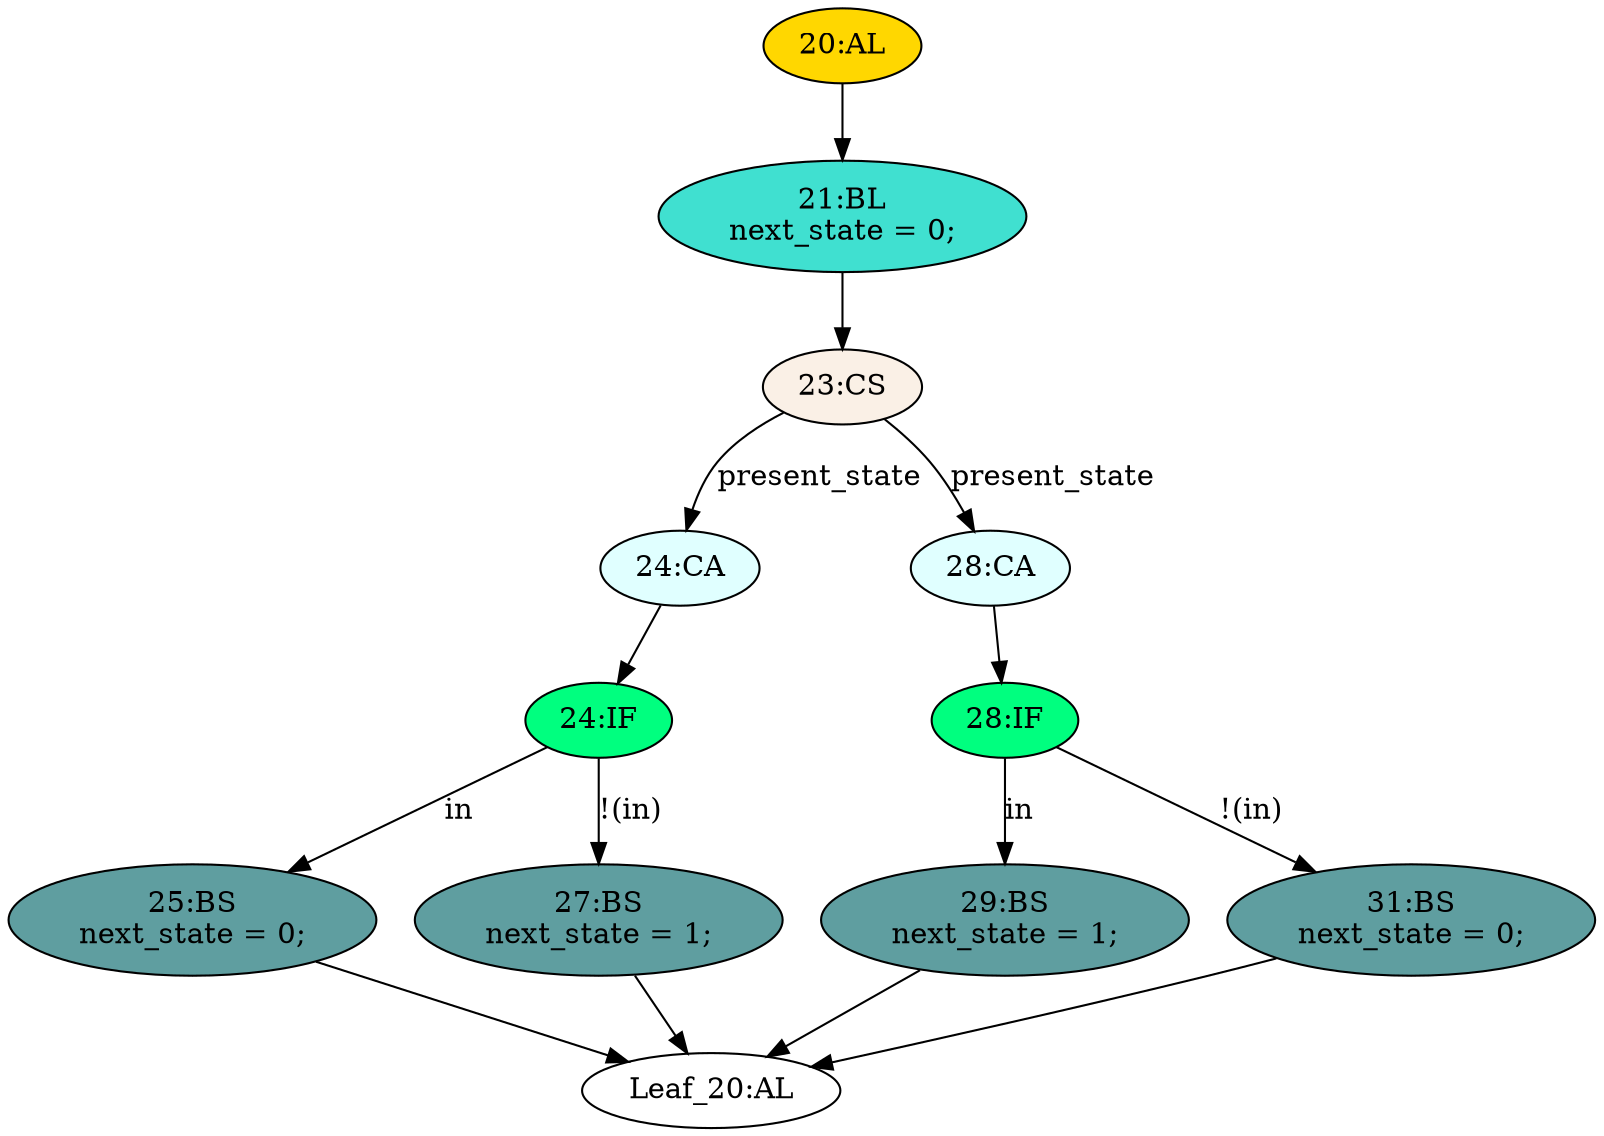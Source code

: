 strict digraph "" {
	node [label="\N"];
	"24:CA"	[ast="<pyverilog.vparser.ast.Case object at 0x7fa5c25e7ad0>",
		fillcolor=lightcyan,
		label="24:CA",
		statements="[]",
		style=filled,
		typ=Case];
	"24:IF"	[ast="<pyverilog.vparser.ast.IfStatement object at 0x7fa5c25e7b50>",
		fillcolor=springgreen,
		label="24:IF",
		statements="[]",
		style=filled,
		typ=IfStatement];
	"24:CA" -> "24:IF"	[cond="[]",
		lineno=None];
	"20:AL"	[ast="<pyverilog.vparser.ast.Always object at 0x7fa5c25e7f50>",
		clk_sens=False,
		fillcolor=gold,
		label="20:AL",
		sens="['present_state', 'in']",
		statements="[]",
		style=filled,
		typ=Always,
		use_var="['present_state', 'in']"];
	"21:BL"	[ast="<pyverilog.vparser.ast.Block object at 0x7fa5c25c6150>",
		fillcolor=turquoise,
		label="21:BL
next_state = 0;",
		statements="[<pyverilog.vparser.ast.BlockingSubstitution object at 0x7fa5c25c6190>]",
		style=filled,
		typ=Block];
	"20:AL" -> "21:BL"	[cond="[]",
		lineno=None];
	"29:BS"	[ast="<pyverilog.vparser.ast.BlockingSubstitution object at 0x7fa5c25c6590>",
		fillcolor=cadetblue,
		label="29:BS
next_state = 1;",
		statements="[<pyverilog.vparser.ast.BlockingSubstitution object at 0x7fa5c25c6590>]",
		style=filled,
		typ=BlockingSubstitution];
	"Leaf_20:AL"	[def_var="['next_state']",
		label="Leaf_20:AL"];
	"29:BS" -> "Leaf_20:AL"	[cond="[]",
		lineno=None];
	"23:CS"	[ast="<pyverilog.vparser.ast.CaseStatement object at 0x7fa5c25c62d0>",
		fillcolor=linen,
		label="23:CS",
		statements="[]",
		style=filled,
		typ=CaseStatement];
	"21:BL" -> "23:CS"	[cond="[]",
		lineno=None];
	"25:BS"	[ast="<pyverilog.vparser.ast.BlockingSubstitution object at 0x7fa5c25e7d90>",
		fillcolor=cadetblue,
		label="25:BS
next_state = 0;",
		statements="[<pyverilog.vparser.ast.BlockingSubstitution object at 0x7fa5c25e7d90>]",
		style=filled,
		typ=BlockingSubstitution];
	"25:BS" -> "Leaf_20:AL"	[cond="[]",
		lineno=None];
	"28:IF"	[ast="<pyverilog.vparser.ast.IfStatement object at 0x7fa5c25c6410>",
		fillcolor=springgreen,
		label="28:IF",
		statements="[]",
		style=filled,
		typ=IfStatement];
	"28:IF" -> "29:BS"	[cond="['in']",
		label=in,
		lineno=28];
	"31:BS"	[ast="<pyverilog.vparser.ast.BlockingSubstitution object at 0x7fa5c25c6450>",
		fillcolor=cadetblue,
		label="31:BS
next_state = 0;",
		statements="[<pyverilog.vparser.ast.BlockingSubstitution object at 0x7fa5c25c6450>]",
		style=filled,
		typ=BlockingSubstitution];
	"28:IF" -> "31:BS"	[cond="['in']",
		label="!(in)",
		lineno=28];
	"23:CS" -> "24:CA"	[cond="['present_state']",
		label=present_state,
		lineno=23];
	"28:CA"	[ast="<pyverilog.vparser.ast.Case object at 0x7fa5c25c6390>",
		fillcolor=lightcyan,
		label="28:CA",
		statements="[]",
		style=filled,
		typ=Case];
	"23:CS" -> "28:CA"	[cond="['present_state']",
		label=present_state,
		lineno=23];
	"27:BS"	[ast="<pyverilog.vparser.ast.BlockingSubstitution object at 0x7fa5c25e7bd0>",
		fillcolor=cadetblue,
		label="27:BS
next_state = 1;",
		statements="[<pyverilog.vparser.ast.BlockingSubstitution object at 0x7fa5c25e7bd0>]",
		style=filled,
		typ=BlockingSubstitution];
	"27:BS" -> "Leaf_20:AL"	[cond="[]",
		lineno=None];
	"24:IF" -> "25:BS"	[cond="['in']",
		label=in,
		lineno=24];
	"24:IF" -> "27:BS"	[cond="['in']",
		label="!(in)",
		lineno=24];
	"31:BS" -> "Leaf_20:AL"	[cond="[]",
		lineno=None];
	"28:CA" -> "28:IF"	[cond="[]",
		lineno=None];
}

